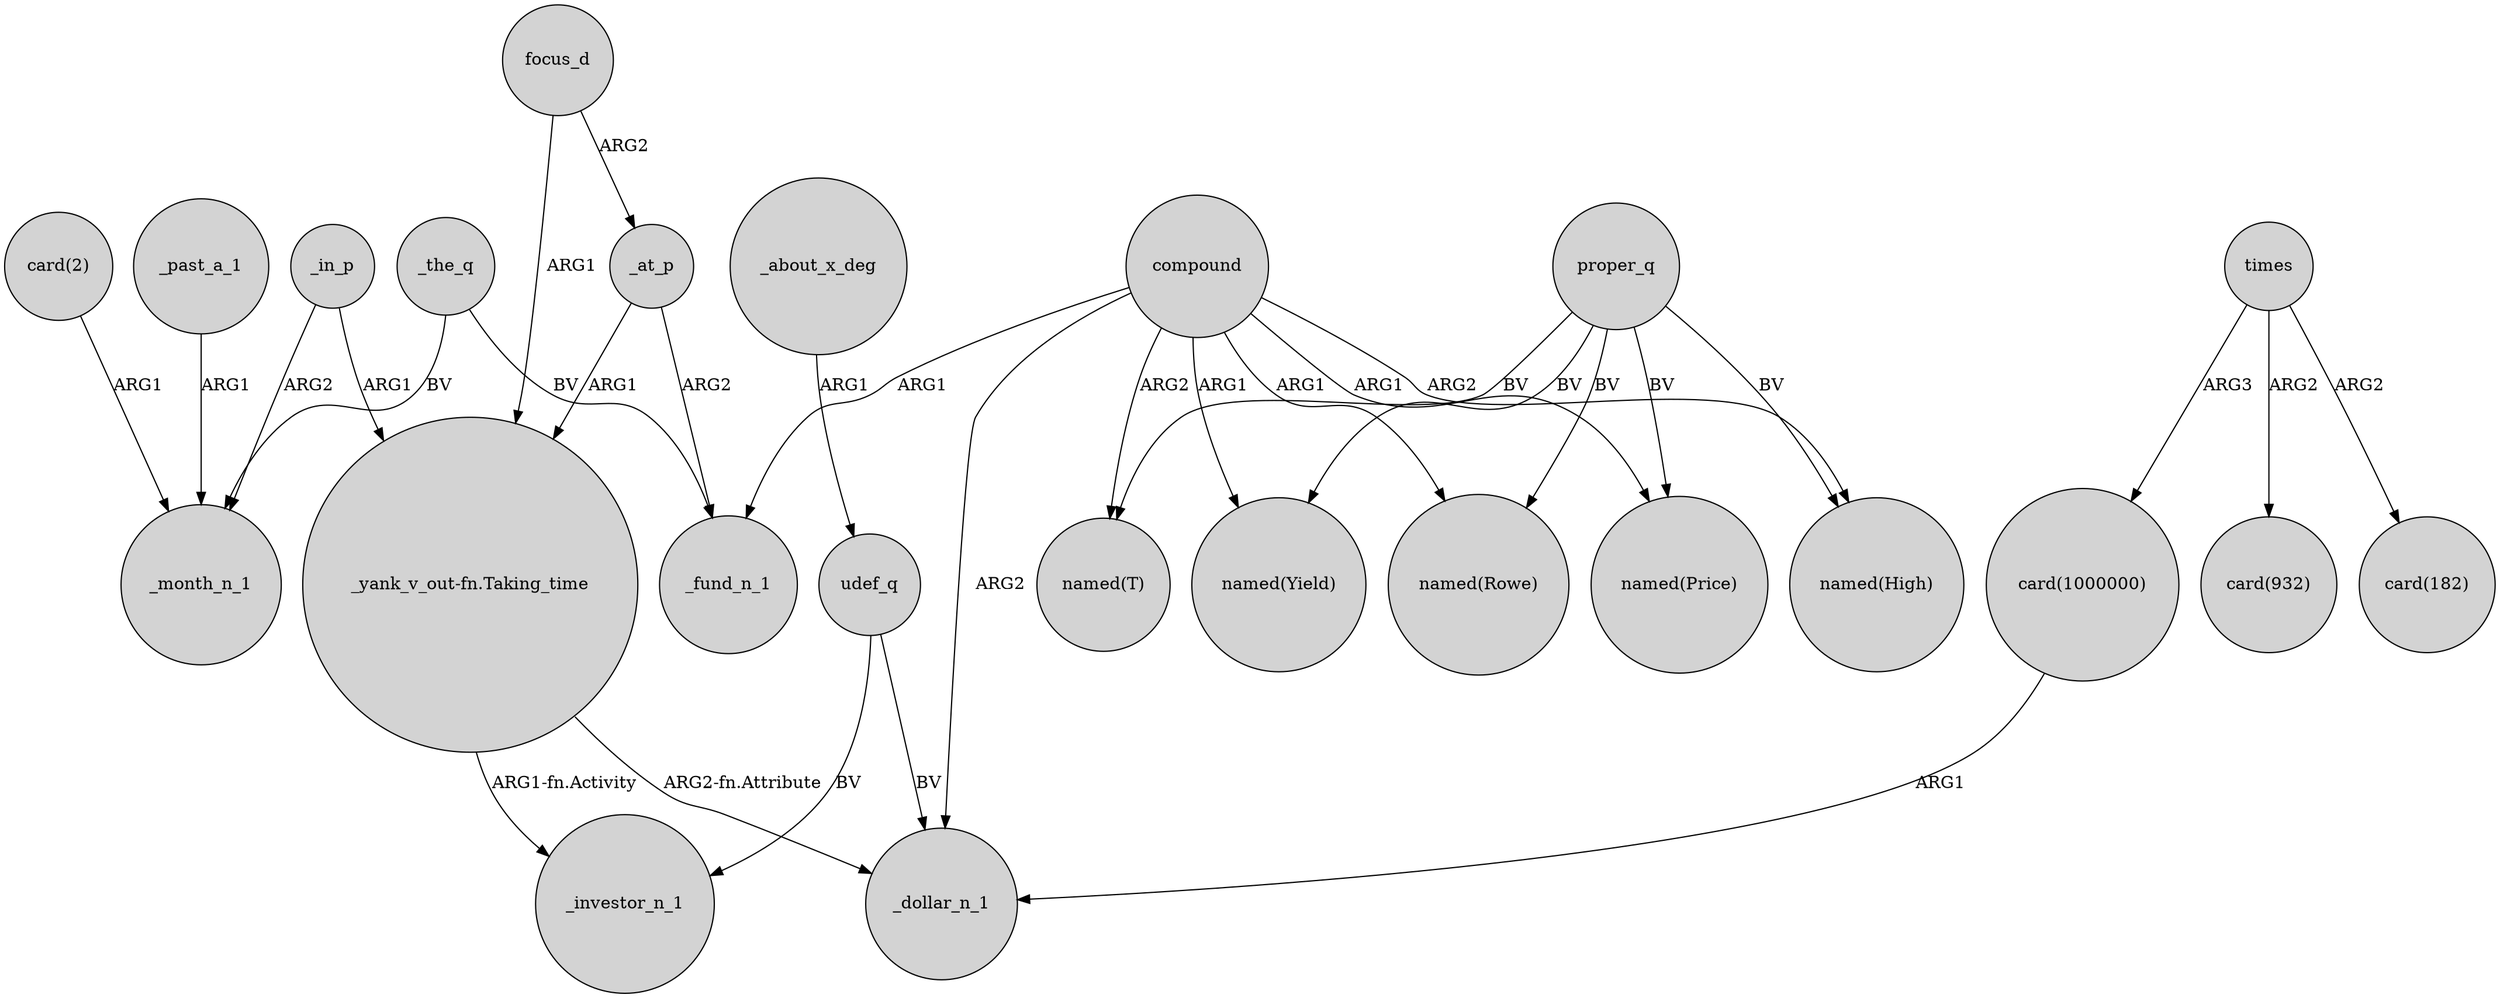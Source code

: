 digraph {
	node [shape=circle style=filled]
	_in_p -> "_yank_v_out-fn.Taking_time" [label=ARG1]
	_the_q -> _fund_n_1 [label=BV]
	compound -> "named(Yield)" [label=ARG1]
	focus_d -> "_yank_v_out-fn.Taking_time" [label=ARG1]
	proper_q -> "named(Rowe)" [label=BV]
	_the_q -> _month_n_1 [label=BV]
	compound -> "named(T)" [label=ARG2]
	times -> "card(1000000)" [label=ARG3]
	_past_a_1 -> _month_n_1 [label=ARG1]
	compound -> _dollar_n_1 [label=ARG2]
	focus_d -> _at_p [label=ARG2]
	"card(2)" -> _month_n_1 [label=ARG1]
	_about_x_deg -> udef_q [label=ARG1]
	compound -> "named(Rowe)" [label=ARG1]
	_at_p -> "_yank_v_out-fn.Taking_time" [label=ARG1]
	_in_p -> _month_n_1 [label=ARG2]
	times -> "card(932)" [label=ARG2]
	udef_q -> _dollar_n_1 [label=BV]
	"card(1000000)" -> _dollar_n_1 [label=ARG1]
	proper_q -> "named(High)" [label=BV]
	"_yank_v_out-fn.Taking_time" -> _dollar_n_1 [label="ARG2-fn.Attribute"]
	proper_q -> "named(T)" [label=BV]
	"_yank_v_out-fn.Taking_time" -> _investor_n_1 [label="ARG1-fn.Activity"]
	compound -> "named(Price)" [label=ARG1]
	times -> "card(182)" [label=ARG2]
	udef_q -> _investor_n_1 [label=BV]
	compound -> "named(High)" [label=ARG2]
	compound -> _fund_n_1 [label=ARG1]
	_at_p -> _fund_n_1 [label=ARG2]
	proper_q -> "named(Price)" [label=BV]
	proper_q -> "named(Yield)" [label=BV]
}
